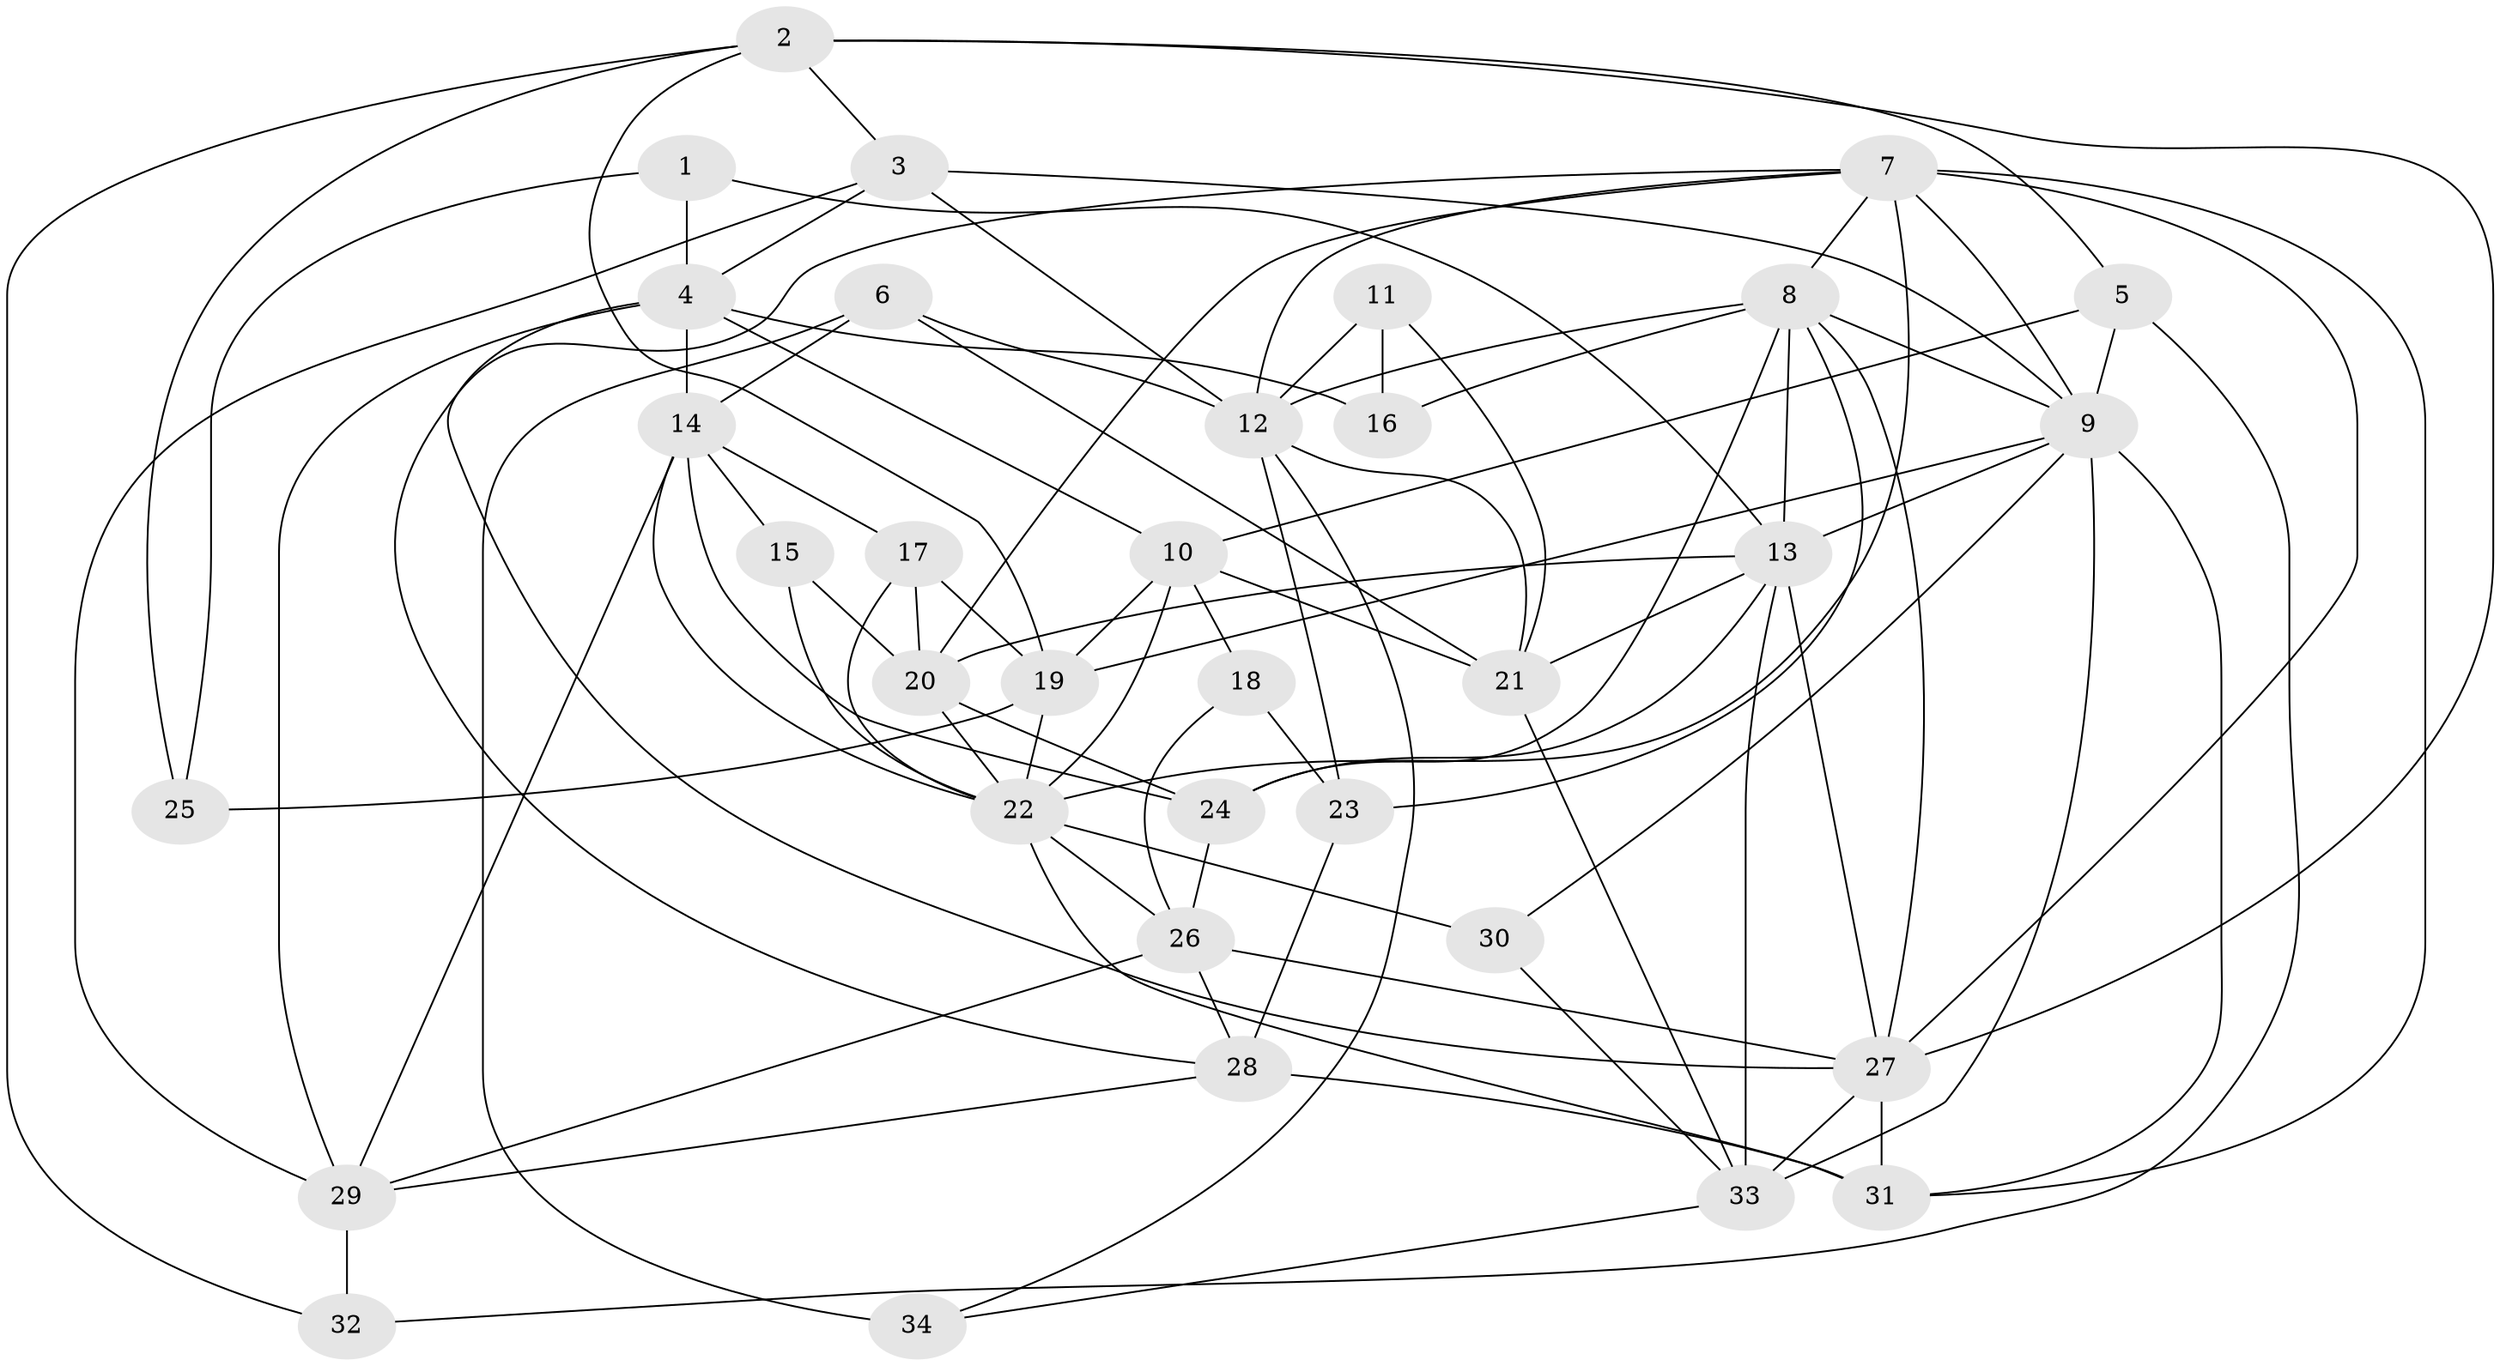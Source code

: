 // original degree distribution, {3: 0.3058823529411765, 7: 0.047058823529411764, 4: 0.2823529411764706, 6: 0.08235294117647059, 5: 0.16470588235294117, 2: 0.10588235294117647, 8: 0.011764705882352941}
// Generated by graph-tools (version 1.1) at 2025/37/03/04/25 23:37:10]
// undirected, 34 vertices, 92 edges
graph export_dot {
  node [color=gray90,style=filled];
  1;
  2;
  3;
  4;
  5;
  6;
  7;
  8;
  9;
  10;
  11;
  12;
  13;
  14;
  15;
  16;
  17;
  18;
  19;
  20;
  21;
  22;
  23;
  24;
  25;
  26;
  27;
  28;
  29;
  30;
  31;
  32;
  33;
  34;
  1 -- 4 [weight=1.0];
  1 -- 13 [weight=1.0];
  1 -- 25 [weight=1.0];
  2 -- 3 [weight=1.0];
  2 -- 5 [weight=1.0];
  2 -- 19 [weight=1.0];
  2 -- 25 [weight=1.0];
  2 -- 27 [weight=1.0];
  2 -- 32 [weight=1.0];
  3 -- 4 [weight=1.0];
  3 -- 9 [weight=1.0];
  3 -- 12 [weight=2.0];
  3 -- 29 [weight=1.0];
  4 -- 10 [weight=1.0];
  4 -- 14 [weight=1.0];
  4 -- 16 [weight=1.0];
  4 -- 27 [weight=1.0];
  4 -- 29 [weight=2.0];
  5 -- 9 [weight=1.0];
  5 -- 10 [weight=1.0];
  5 -- 32 [weight=1.0];
  6 -- 12 [weight=2.0];
  6 -- 14 [weight=1.0];
  6 -- 21 [weight=2.0];
  6 -- 34 [weight=2.0];
  7 -- 8 [weight=2.0];
  7 -- 9 [weight=1.0];
  7 -- 12 [weight=2.0];
  7 -- 20 [weight=1.0];
  7 -- 22 [weight=4.0];
  7 -- 27 [weight=1.0];
  7 -- 28 [weight=1.0];
  7 -- 31 [weight=2.0];
  8 -- 9 [weight=1.0];
  8 -- 12 [weight=1.0];
  8 -- 13 [weight=1.0];
  8 -- 16 [weight=1.0];
  8 -- 23 [weight=2.0];
  8 -- 24 [weight=1.0];
  8 -- 27 [weight=1.0];
  9 -- 13 [weight=1.0];
  9 -- 19 [weight=1.0];
  9 -- 30 [weight=1.0];
  9 -- 31 [weight=1.0];
  9 -- 33 [weight=1.0];
  10 -- 18 [weight=1.0];
  10 -- 19 [weight=1.0];
  10 -- 21 [weight=1.0];
  10 -- 22 [weight=1.0];
  11 -- 12 [weight=1.0];
  11 -- 16 [weight=1.0];
  11 -- 21 [weight=1.0];
  12 -- 21 [weight=1.0];
  12 -- 23 [weight=1.0];
  12 -- 34 [weight=1.0];
  13 -- 20 [weight=2.0];
  13 -- 21 [weight=1.0];
  13 -- 24 [weight=3.0];
  13 -- 27 [weight=3.0];
  13 -- 33 [weight=2.0];
  14 -- 15 [weight=1.0];
  14 -- 17 [weight=1.0];
  14 -- 22 [weight=1.0];
  14 -- 24 [weight=2.0];
  14 -- 29 [weight=1.0];
  15 -- 20 [weight=1.0];
  15 -- 22 [weight=1.0];
  17 -- 19 [weight=1.0];
  17 -- 20 [weight=1.0];
  17 -- 22 [weight=1.0];
  18 -- 23 [weight=1.0];
  18 -- 26 [weight=1.0];
  19 -- 22 [weight=2.0];
  19 -- 25 [weight=1.0];
  20 -- 22 [weight=1.0];
  20 -- 24 [weight=1.0];
  21 -- 33 [weight=1.0];
  22 -- 26 [weight=1.0];
  22 -- 30 [weight=2.0];
  22 -- 31 [weight=1.0];
  23 -- 28 [weight=1.0];
  24 -- 26 [weight=1.0];
  26 -- 27 [weight=1.0];
  26 -- 28 [weight=1.0];
  26 -- 29 [weight=2.0];
  27 -- 31 [weight=3.0];
  27 -- 33 [weight=2.0];
  28 -- 29 [weight=1.0];
  28 -- 31 [weight=2.0];
  29 -- 32 [weight=1.0];
  30 -- 33 [weight=1.0];
  33 -- 34 [weight=1.0];
}
